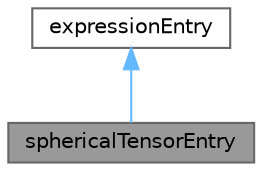 digraph "sphericalTensorEntry"
{
 // LATEX_PDF_SIZE
  bgcolor="transparent";
  edge [fontname=Helvetica,fontsize=10,labelfontname=Helvetica,labelfontsize=10];
  node [fontname=Helvetica,fontsize=10,shape=box,height=0.2,width=0.4];
  Node1 [id="Node000001",label="sphericalTensorEntry",height=0.2,width=0.4,color="gray40", fillcolor="grey60", style="filled", fontcolor="black",tooltip="Create an expression string from a sphericalTensor."];
  Node2 -> Node1 [id="edge1_Node000001_Node000002",dir="back",color="steelblue1",style="solid",tooltip=" "];
  Node2 [id="Node000002",label="expressionEntry",height=0.2,width=0.4,color="gray40", fillcolor="white", style="filled",URL="$classFoam_1_1exprTools_1_1expressionEntry.html",tooltip="Convert dictionary entry to a stringified expression."];
}
